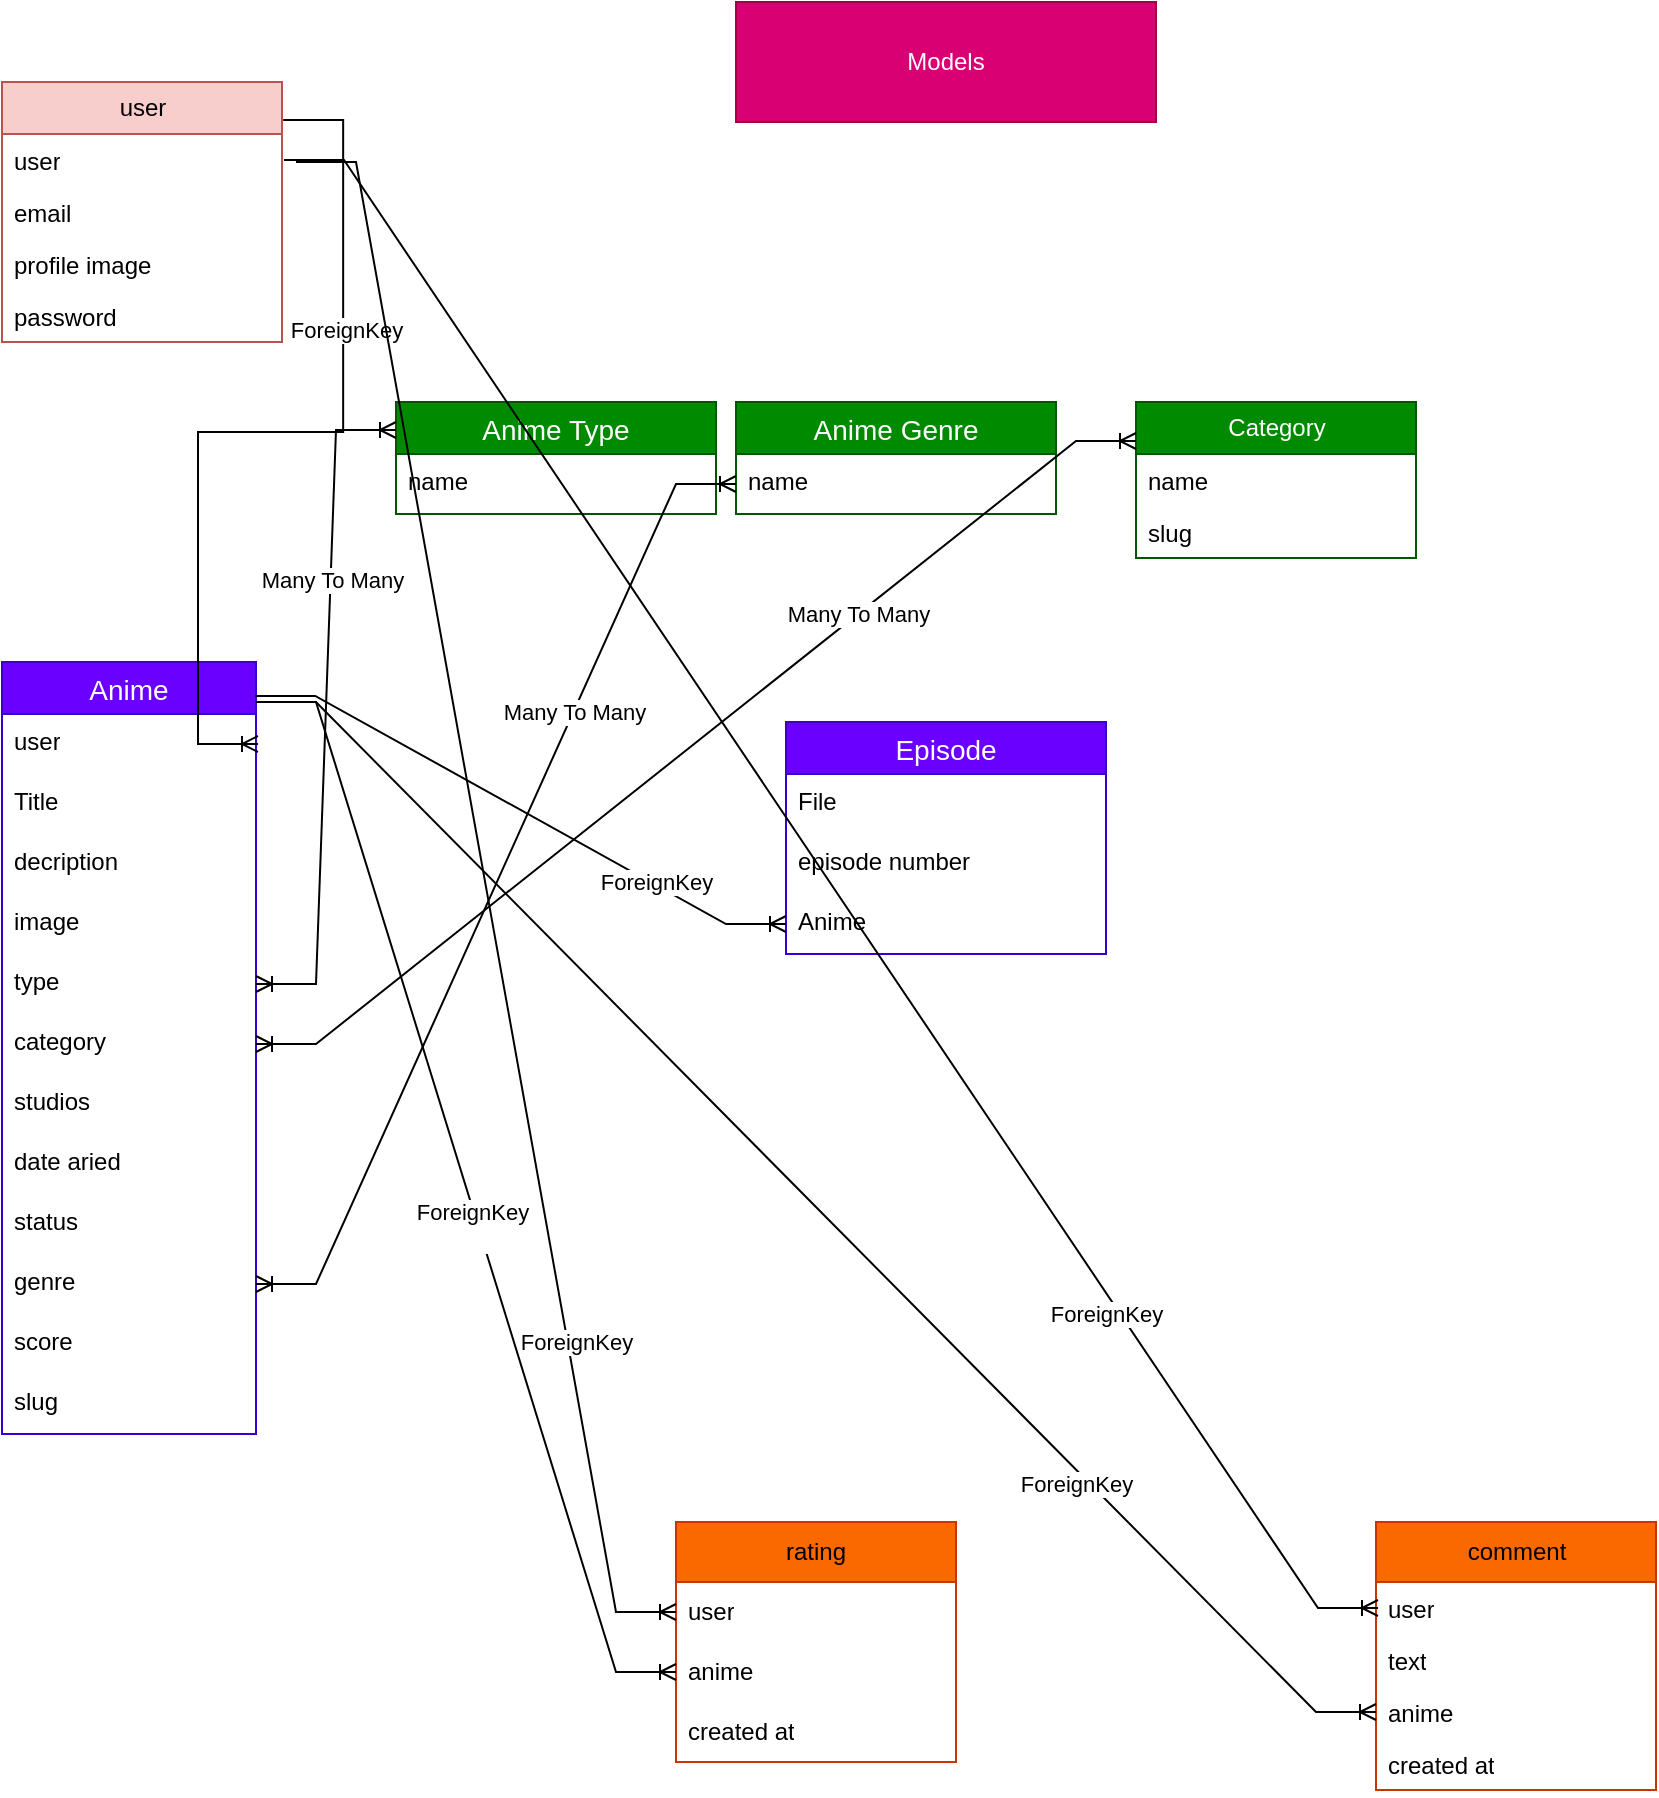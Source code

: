 <mxfile version="24.7.16">
  <diagram id="C5RBs43oDa-KdzZeNtuy" name="Page-1">
    <mxGraphModel dx="1877" dy="557" grid="1" gridSize="10" guides="1" tooltips="1" connect="1" arrows="1" fold="1" page="1" pageScale="1" pageWidth="827" pageHeight="1169" math="0" shadow="0">
      <root>
        <mxCell id="WIyWlLk6GJQsqaUBKTNV-0" />
        <mxCell id="WIyWlLk6GJQsqaUBKTNV-1" parent="WIyWlLk6GJQsqaUBKTNV-0" />
        <mxCell id="Z0Lva0Mk29yvO0osSEcG-0" value="user" style="swimlane;fontStyle=0;childLayout=stackLayout;horizontal=1;startSize=26;fillColor=#f8cecc;horizontalStack=0;resizeParent=1;resizeParentMax=0;resizeLast=0;collapsible=1;marginBottom=0;html=1;strokeColor=#b85450;" parent="WIyWlLk6GJQsqaUBKTNV-1" vertex="1">
          <mxGeometry x="-827" y="40" width="140" height="130" as="geometry" />
        </mxCell>
        <mxCell id="Z0Lva0Mk29yvO0osSEcG-1" value="user" style="text;align=left;verticalAlign=top;spacingLeft=4;spacingRight=4;overflow=hidden;rotatable=0;points=[[0,0.5],[1,0.5]];portConstraint=eastwest;whiteSpace=wrap;html=1;" parent="Z0Lva0Mk29yvO0osSEcG-0" vertex="1">
          <mxGeometry y="26" width="140" height="26" as="geometry" />
        </mxCell>
        <mxCell id="lt9HKoD3IUiAIHY5lhu4-0" value="email" style="text;align=left;verticalAlign=top;spacingLeft=4;spacingRight=4;overflow=hidden;rotatable=0;points=[[0,0.5],[1,0.5]];portConstraint=eastwest;whiteSpace=wrap;html=1;" vertex="1" parent="Z0Lva0Mk29yvO0osSEcG-0">
          <mxGeometry y="52" width="140" height="26" as="geometry" />
        </mxCell>
        <mxCell id="lt9HKoD3IUiAIHY5lhu4-17" value="profile image" style="text;align=left;verticalAlign=top;spacingLeft=4;spacingRight=4;overflow=hidden;rotatable=0;points=[[0,0.5],[1,0.5]];portConstraint=eastwest;whiteSpace=wrap;html=1;" vertex="1" parent="Z0Lva0Mk29yvO0osSEcG-0">
          <mxGeometry y="78" width="140" height="26" as="geometry" />
        </mxCell>
        <mxCell id="Z0Lva0Mk29yvO0osSEcG-2" value="password" style="text;strokeColor=none;fillColor=none;align=left;verticalAlign=top;spacingLeft=4;spacingRight=4;overflow=hidden;rotatable=0;points=[[0,0.5],[1,0.5]];portConstraint=eastwest;whiteSpace=wrap;html=1;" parent="Z0Lva0Mk29yvO0osSEcG-0" vertex="1">
          <mxGeometry y="104" width="140" height="26" as="geometry" />
        </mxCell>
        <mxCell id="Z0Lva0Mk29yvO0osSEcG-4" value="Anime" style="swimlane;fontStyle=0;childLayout=stackLayout;horizontal=1;startSize=26;horizontalStack=0;resizeParent=1;resizeParentMax=0;resizeLast=0;collapsible=1;marginBottom=0;align=center;fontSize=14;fillColor=#6a00ff;fontColor=#ffffff;strokeColor=#3700CC;" parent="WIyWlLk6GJQsqaUBKTNV-1" vertex="1">
          <mxGeometry x="-827" y="330" width="127" height="386" as="geometry" />
        </mxCell>
        <mxCell id="Z0Lva0Mk29yvO0osSEcG-5" value="user" style="text;strokeColor=none;fillColor=none;spacingLeft=4;spacingRight=4;overflow=hidden;rotatable=0;points=[[0,0.5],[1,0.5]];portConstraint=eastwest;fontSize=12;whiteSpace=wrap;html=1;" parent="Z0Lva0Mk29yvO0osSEcG-4" vertex="1">
          <mxGeometry y="26" width="127" height="30" as="geometry" />
        </mxCell>
        <mxCell id="Z0Lva0Mk29yvO0osSEcG-9" value="" style="edgeStyle=entityRelationEdgeStyle;fontSize=12;html=1;endArrow=ERoneToMany;rounded=0;entryX=1;entryY=0.5;entryDx=0;entryDy=0;exitX=0.997;exitY=0.146;exitDx=0;exitDy=0;exitPerimeter=0;" parent="Z0Lva0Mk29yvO0osSEcG-4" edge="1">
          <mxGeometry width="100" height="100" relative="1" as="geometry">
            <mxPoint x="140.58" y="-271.02" as="sourcePoint" />
            <mxPoint x="128" y="41" as="targetPoint" />
            <Array as="points">
              <mxPoint x="168" y="-190" />
              <mxPoint x="158" y="-190" />
            </Array>
          </mxGeometry>
        </mxCell>
        <mxCell id="Z0Lva0Mk29yvO0osSEcG-10" value="ForeignKey" style="edgeLabel;html=1;align=center;verticalAlign=middle;resizable=0;points=[];" parent="Z0Lva0Mk29yvO0osSEcG-9" vertex="1" connectable="0">
          <mxGeometry x="-0.393" y="1" relative="1" as="geometry">
            <mxPoint as="offset" />
          </mxGeometry>
        </mxCell>
        <mxCell id="Z0Lva0Mk29yvO0osSEcG-6" value="Title" style="text;strokeColor=none;fillColor=none;spacingLeft=4;spacingRight=4;overflow=hidden;rotatable=0;points=[[0,0.5],[1,0.5]];portConstraint=eastwest;fontSize=12;whiteSpace=wrap;html=1;" parent="Z0Lva0Mk29yvO0osSEcG-4" vertex="1">
          <mxGeometry y="56" width="127" height="30" as="geometry" />
        </mxCell>
        <mxCell id="Z0Lva0Mk29yvO0osSEcG-7" value="decription" style="text;strokeColor=none;fillColor=none;spacingLeft=4;spacingRight=4;overflow=hidden;rotatable=0;points=[[0,0.5],[1,0.5]];portConstraint=eastwest;fontSize=12;whiteSpace=wrap;html=1;" parent="Z0Lva0Mk29yvO0osSEcG-4" vertex="1">
          <mxGeometry y="86" width="127" height="30" as="geometry" />
        </mxCell>
        <mxCell id="Z0Lva0Mk29yvO0osSEcG-32" value="image" style="text;strokeColor=none;fillColor=none;spacingLeft=4;spacingRight=4;overflow=hidden;rotatable=0;points=[[0,0.5],[1,0.5]];portConstraint=eastwest;fontSize=12;whiteSpace=wrap;html=1;" parent="Z0Lva0Mk29yvO0osSEcG-4" vertex="1">
          <mxGeometry y="116" width="127" height="30" as="geometry" />
        </mxCell>
        <mxCell id="Z0Lva0Mk29yvO0osSEcG-12" value="type" style="text;strokeColor=none;fillColor=none;spacingLeft=4;spacingRight=4;overflow=hidden;rotatable=0;points=[[0,0.5],[1,0.5]];portConstraint=eastwest;fontSize=12;whiteSpace=wrap;html=1;" parent="Z0Lva0Mk29yvO0osSEcG-4" vertex="1">
          <mxGeometry y="146" width="127" height="30" as="geometry" />
        </mxCell>
        <mxCell id="lt9HKoD3IUiAIHY5lhu4-3" value="category" style="text;strokeColor=none;fillColor=none;spacingLeft=4;spacingRight=4;overflow=hidden;rotatable=0;points=[[0,0.5],[1,0.5]];portConstraint=eastwest;fontSize=12;whiteSpace=wrap;html=1;" vertex="1" parent="Z0Lva0Mk29yvO0osSEcG-4">
          <mxGeometry y="176" width="127" height="30" as="geometry" />
        </mxCell>
        <mxCell id="Z0Lva0Mk29yvO0osSEcG-20" value="studios" style="text;strokeColor=none;fillColor=none;spacingLeft=4;spacingRight=4;overflow=hidden;rotatable=0;points=[[0,0.5],[1,0.5]];portConstraint=eastwest;fontSize=12;whiteSpace=wrap;html=1;" parent="Z0Lva0Mk29yvO0osSEcG-4" vertex="1">
          <mxGeometry y="206" width="127" height="30" as="geometry" />
        </mxCell>
        <mxCell id="Z0Lva0Mk29yvO0osSEcG-21" value="date aried" style="text;strokeColor=none;fillColor=none;spacingLeft=4;spacingRight=4;overflow=hidden;rotatable=0;points=[[0,0.5],[1,0.5]];portConstraint=eastwest;fontSize=12;whiteSpace=wrap;html=1;" parent="Z0Lva0Mk29yvO0osSEcG-4" vertex="1">
          <mxGeometry y="236" width="127" height="30" as="geometry" />
        </mxCell>
        <mxCell id="Z0Lva0Mk29yvO0osSEcG-23" value="status" style="text;strokeColor=none;fillColor=none;spacingLeft=4;spacingRight=4;overflow=hidden;rotatable=0;points=[[0,0.5],[1,0.5]];portConstraint=eastwest;fontSize=12;whiteSpace=wrap;html=1;" parent="Z0Lva0Mk29yvO0osSEcG-4" vertex="1">
          <mxGeometry y="266" width="127" height="30" as="geometry" />
        </mxCell>
        <mxCell id="Z0Lva0Mk29yvO0osSEcG-24" value="genre" style="text;strokeColor=none;fillColor=none;spacingLeft=4;spacingRight=4;overflow=hidden;rotatable=0;points=[[0,0.5],[1,0.5]];portConstraint=eastwest;fontSize=12;whiteSpace=wrap;html=1;" parent="Z0Lva0Mk29yvO0osSEcG-4" vertex="1">
          <mxGeometry y="296" width="127" height="30" as="geometry" />
        </mxCell>
        <mxCell id="Z0Lva0Mk29yvO0osSEcG-31" value="score" style="text;strokeColor=none;fillColor=none;spacingLeft=4;spacingRight=4;overflow=hidden;rotatable=0;points=[[0,0.5],[1,0.5]];portConstraint=eastwest;fontSize=12;whiteSpace=wrap;html=1;" parent="Z0Lva0Mk29yvO0osSEcG-4" vertex="1">
          <mxGeometry y="326" width="127" height="30" as="geometry" />
        </mxCell>
        <mxCell id="lt9HKoD3IUiAIHY5lhu4-1" value="slug" style="text;strokeColor=none;fillColor=none;spacingLeft=4;spacingRight=4;overflow=hidden;rotatable=0;points=[[0,0.5],[1,0.5]];portConstraint=eastwest;fontSize=12;whiteSpace=wrap;html=1;" vertex="1" parent="Z0Lva0Mk29yvO0osSEcG-4">
          <mxGeometry y="356" width="127" height="30" as="geometry" />
        </mxCell>
        <mxCell id="Z0Lva0Mk29yvO0osSEcG-8" value="Models" style="rounded=0;whiteSpace=wrap;html=1;fillColor=#d80073;strokeColor=#A50040;fontColor=#ffffff;" parent="WIyWlLk6GJQsqaUBKTNV-1" vertex="1">
          <mxGeometry x="-460" width="210" height="60" as="geometry" />
        </mxCell>
        <mxCell id="Z0Lva0Mk29yvO0osSEcG-13" value="Anime Type" style="swimlane;fontStyle=0;childLayout=stackLayout;horizontal=1;startSize=26;horizontalStack=0;resizeParent=1;resizeParentMax=0;resizeLast=0;collapsible=1;marginBottom=0;align=center;fontSize=14;fillColor=#008a00;fontColor=#ffffff;strokeColor=#005700;" parent="WIyWlLk6GJQsqaUBKTNV-1" vertex="1">
          <mxGeometry x="-630" y="200" width="160" height="56" as="geometry" />
        </mxCell>
        <mxCell id="Z0Lva0Mk29yvO0osSEcG-14" value="name" style="text;strokeColor=none;fillColor=none;spacingLeft=4;spacingRight=4;overflow=hidden;rotatable=0;points=[[0,0.5],[1,0.5]];portConstraint=eastwest;fontSize=12;whiteSpace=wrap;html=1;" parent="Z0Lva0Mk29yvO0osSEcG-13" vertex="1">
          <mxGeometry y="26" width="160" height="30" as="geometry" />
        </mxCell>
        <mxCell id="Z0Lva0Mk29yvO0osSEcG-17" value="" style="edgeStyle=entityRelationEdgeStyle;fontSize=12;html=1;endArrow=ERoneToMany;startArrow=ERoneToMany;rounded=0;exitX=1;exitY=0.5;exitDx=0;exitDy=0;entryX=0;entryY=0.25;entryDx=0;entryDy=0;" parent="WIyWlLk6GJQsqaUBKTNV-1" source="Z0Lva0Mk29yvO0osSEcG-12" target="Z0Lva0Mk29yvO0osSEcG-13" edge="1">
          <mxGeometry width="100" height="100" relative="1" as="geometry">
            <mxPoint x="-480" y="340" as="sourcePoint" />
            <mxPoint x="-380" y="240" as="targetPoint" />
          </mxGeometry>
        </mxCell>
        <mxCell id="Z0Lva0Mk29yvO0osSEcG-18" value="Many To Many" style="edgeLabel;html=1;align=center;verticalAlign=middle;resizable=0;points=[];" parent="Z0Lva0Mk29yvO0osSEcG-17" vertex="1" connectable="0">
          <mxGeometry x="0.38" relative="1" as="geometry">
            <mxPoint as="offset" />
          </mxGeometry>
        </mxCell>
        <mxCell id="Z0Lva0Mk29yvO0osSEcG-25" value="Anime Genre" style="swimlane;fontStyle=0;childLayout=stackLayout;horizontal=1;startSize=26;horizontalStack=0;resizeParent=1;resizeParentMax=0;resizeLast=0;collapsible=1;marginBottom=0;align=center;fontSize=14;fillColor=#008a00;fontColor=#ffffff;strokeColor=#005700;" parent="WIyWlLk6GJQsqaUBKTNV-1" vertex="1">
          <mxGeometry x="-460" y="200" width="160" height="56" as="geometry" />
        </mxCell>
        <mxCell id="Z0Lva0Mk29yvO0osSEcG-26" value="name" style="text;strokeColor=none;fillColor=none;spacingLeft=4;spacingRight=4;overflow=hidden;rotatable=0;points=[[0,0.5],[1,0.5]];portConstraint=eastwest;fontSize=12;whiteSpace=wrap;html=1;" parent="Z0Lva0Mk29yvO0osSEcG-25" vertex="1">
          <mxGeometry y="26" width="160" height="30" as="geometry" />
        </mxCell>
        <mxCell id="Z0Lva0Mk29yvO0osSEcG-29" value="" style="edgeStyle=entityRelationEdgeStyle;fontSize=12;html=1;endArrow=ERoneToMany;startArrow=ERoneToMany;rounded=0;exitX=1;exitY=0.5;exitDx=0;exitDy=0;entryX=0;entryY=0.5;entryDx=0;entryDy=0;" parent="WIyWlLk6GJQsqaUBKTNV-1" target="Z0Lva0Mk29yvO0osSEcG-26" edge="1" source="Z0Lva0Mk29yvO0osSEcG-24">
          <mxGeometry width="100" height="100" relative="1" as="geometry">
            <mxPoint x="-667" y="585" as="sourcePoint" />
            <mxPoint x="-300" y="249" as="targetPoint" />
          </mxGeometry>
        </mxCell>
        <mxCell id="Z0Lva0Mk29yvO0osSEcG-30" value="Many To Many" style="edgeLabel;html=1;align=center;verticalAlign=middle;resizable=0;points=[];" parent="Z0Lva0Mk29yvO0osSEcG-29" vertex="1" connectable="0">
          <mxGeometry x="0.38" relative="1" as="geometry">
            <mxPoint as="offset" />
          </mxGeometry>
        </mxCell>
        <mxCell id="Z0Lva0Mk29yvO0osSEcG-33" value="Episode" style="swimlane;fontStyle=0;childLayout=stackLayout;horizontal=1;startSize=26;horizontalStack=0;resizeParent=1;resizeParentMax=0;resizeLast=0;collapsible=1;marginBottom=0;align=center;fontSize=14;fillColor=#6a00ff;fontColor=#ffffff;strokeColor=#3700CC;" parent="WIyWlLk6GJQsqaUBKTNV-1" vertex="1">
          <mxGeometry x="-435" y="360" width="160" height="116" as="geometry" />
        </mxCell>
        <mxCell id="Z0Lva0Mk29yvO0osSEcG-35" value="File" style="text;strokeColor=none;fillColor=none;spacingLeft=4;spacingRight=4;overflow=hidden;rotatable=0;points=[[0,0.5],[1,0.5]];portConstraint=eastwest;fontSize=12;whiteSpace=wrap;html=1;" parent="Z0Lva0Mk29yvO0osSEcG-33" vertex="1">
          <mxGeometry y="26" width="160" height="30" as="geometry" />
        </mxCell>
        <mxCell id="Z0Lva0Mk29yvO0osSEcG-36" value="episode number" style="text;strokeColor=none;fillColor=none;spacingLeft=4;spacingRight=4;overflow=hidden;rotatable=0;points=[[0,0.5],[1,0.5]];portConstraint=eastwest;fontSize=12;whiteSpace=wrap;html=1;" parent="Z0Lva0Mk29yvO0osSEcG-33" vertex="1">
          <mxGeometry y="56" width="160" height="30" as="geometry" />
        </mxCell>
        <mxCell id="Z0Lva0Mk29yvO0osSEcG-37" value="Anime" style="text;strokeColor=none;fillColor=none;spacingLeft=4;spacingRight=4;overflow=hidden;rotatable=0;points=[[0,0.5],[1,0.5]];portConstraint=eastwest;fontSize=12;whiteSpace=wrap;html=1;" parent="Z0Lva0Mk29yvO0osSEcG-33" vertex="1">
          <mxGeometry y="86" width="160" height="30" as="geometry" />
        </mxCell>
        <mxCell id="Z0Lva0Mk29yvO0osSEcG-38" value="" style="edgeStyle=entityRelationEdgeStyle;fontSize=12;html=1;endArrow=ERoneToMany;rounded=0;entryX=0;entryY=0.5;entryDx=0;entryDy=0;exitX=0.997;exitY=0.044;exitDx=0;exitDy=0;exitPerimeter=0;" parent="WIyWlLk6GJQsqaUBKTNV-1" source="Z0Lva0Mk29yvO0osSEcG-4" target="Z0Lva0Mk29yvO0osSEcG-37" edge="1">
          <mxGeometry width="100" height="100" relative="1" as="geometry">
            <mxPoint x="-190" y="170" as="sourcePoint" />
            <mxPoint x="-170" y="450" as="targetPoint" />
          </mxGeometry>
        </mxCell>
        <mxCell id="lt9HKoD3IUiAIHY5lhu4-12" value="ForeignKey" style="edgeLabel;html=1;align=center;verticalAlign=middle;resizable=0;points=[];" vertex="1" connectable="0" parent="Z0Lva0Mk29yvO0osSEcG-38">
          <mxGeometry x="0.002" y="1" relative="1" as="geometry">
            <mxPoint x="67" y="37" as="offset" />
          </mxGeometry>
        </mxCell>
        <mxCell id="lt9HKoD3IUiAIHY5lhu4-4" value="Category" style="swimlane;fontStyle=0;childLayout=stackLayout;horizontal=1;startSize=26;fillColor=#008a00;horizontalStack=0;resizeParent=1;resizeParentMax=0;resizeLast=0;collapsible=1;marginBottom=0;html=1;strokeColor=#005700;fontColor=#ffffff;" vertex="1" parent="WIyWlLk6GJQsqaUBKTNV-1">
          <mxGeometry x="-260" y="200" width="140" height="78" as="geometry" />
        </mxCell>
        <mxCell id="lt9HKoD3IUiAIHY5lhu4-5" value="name" style="text;strokeColor=none;fillColor=none;align=left;verticalAlign=top;spacingLeft=4;spacingRight=4;overflow=hidden;rotatable=0;points=[[0,0.5],[1,0.5]];portConstraint=eastwest;whiteSpace=wrap;html=1;" vertex="1" parent="lt9HKoD3IUiAIHY5lhu4-4">
          <mxGeometry y="26" width="140" height="26" as="geometry" />
        </mxCell>
        <mxCell id="lt9HKoD3IUiAIHY5lhu4-6" value="slug" style="text;strokeColor=none;fillColor=none;align=left;verticalAlign=top;spacingLeft=4;spacingRight=4;overflow=hidden;rotatable=0;points=[[0,0.5],[1,0.5]];portConstraint=eastwest;whiteSpace=wrap;html=1;" vertex="1" parent="lt9HKoD3IUiAIHY5lhu4-4">
          <mxGeometry y="52" width="140" height="26" as="geometry" />
        </mxCell>
        <mxCell id="lt9HKoD3IUiAIHY5lhu4-10" value="" style="edgeStyle=entityRelationEdgeStyle;fontSize=12;html=1;endArrow=ERoneToMany;startArrow=ERoneToMany;rounded=0;exitX=1;exitY=0.5;exitDx=0;exitDy=0;entryX=0;entryY=0.25;entryDx=0;entryDy=0;" edge="1" parent="WIyWlLk6GJQsqaUBKTNV-1" source="lt9HKoD3IUiAIHY5lhu4-3" target="lt9HKoD3IUiAIHY5lhu4-4">
          <mxGeometry width="100" height="100" relative="1" as="geometry">
            <mxPoint x="-170" y="587" as="sourcePoint" />
            <mxPoint x="-133" y="310" as="targetPoint" />
          </mxGeometry>
        </mxCell>
        <mxCell id="lt9HKoD3IUiAIHY5lhu4-11" value="Many To Many" style="edgeLabel;html=1;align=center;verticalAlign=middle;resizable=0;points=[];" vertex="1" connectable="0" parent="lt9HKoD3IUiAIHY5lhu4-10">
          <mxGeometry x="0.38" relative="1" as="geometry">
            <mxPoint as="offset" />
          </mxGeometry>
        </mxCell>
        <mxCell id="lt9HKoD3IUiAIHY5lhu4-13" value="comment" style="swimlane;fontStyle=0;childLayout=stackLayout;horizontal=1;startSize=30;fillColor=#fa6800;horizontalStack=0;resizeParent=1;resizeParentMax=0;resizeLast=0;collapsible=1;marginBottom=0;html=1;strokeColor=#C73500;fontColor=#000000;" vertex="1" parent="WIyWlLk6GJQsqaUBKTNV-1">
          <mxGeometry x="-140" y="760" width="140" height="134" as="geometry" />
        </mxCell>
        <mxCell id="lt9HKoD3IUiAIHY5lhu4-14" value="user" style="text;strokeColor=none;fillColor=none;align=left;verticalAlign=top;spacingLeft=4;spacingRight=4;overflow=hidden;rotatable=0;points=[[0,0.5],[1,0.5]];portConstraint=eastwest;whiteSpace=wrap;html=1;" vertex="1" parent="lt9HKoD3IUiAIHY5lhu4-13">
          <mxGeometry y="30" width="140" height="26" as="geometry" />
        </mxCell>
        <mxCell id="lt9HKoD3IUiAIHY5lhu4-15" value="text" style="text;strokeColor=none;fillColor=none;align=left;verticalAlign=top;spacingLeft=4;spacingRight=4;overflow=hidden;rotatable=0;points=[[0,0.5],[1,0.5]];portConstraint=eastwest;whiteSpace=wrap;html=1;" vertex="1" parent="lt9HKoD3IUiAIHY5lhu4-13">
          <mxGeometry y="56" width="140" height="26" as="geometry" />
        </mxCell>
        <mxCell id="lt9HKoD3IUiAIHY5lhu4-21" value="anime" style="text;strokeColor=none;fillColor=none;align=left;verticalAlign=top;spacingLeft=4;spacingRight=4;overflow=hidden;rotatable=0;points=[[0,0.5],[1,0.5]];portConstraint=eastwest;whiteSpace=wrap;html=1;" vertex="1" parent="lt9HKoD3IUiAIHY5lhu4-13">
          <mxGeometry y="82" width="140" height="26" as="geometry" />
        </mxCell>
        <mxCell id="lt9HKoD3IUiAIHY5lhu4-16" value="created at" style="text;strokeColor=none;fillColor=none;align=left;verticalAlign=top;spacingLeft=4;spacingRight=4;overflow=hidden;rotatable=0;points=[[0,0.5],[1,0.5]];portConstraint=eastwest;whiteSpace=wrap;html=1;" vertex="1" parent="lt9HKoD3IUiAIHY5lhu4-13">
          <mxGeometry y="108" width="140" height="26" as="geometry" />
        </mxCell>
        <mxCell id="lt9HKoD3IUiAIHY5lhu4-19" value="" style="edgeStyle=entityRelationEdgeStyle;fontSize=12;html=1;endArrow=ERoneToMany;rounded=0;entryX=0;entryY=0.5;entryDx=0;entryDy=0;exitX=1;exitY=0.5;exitDx=0;exitDy=0;" edge="1" parent="WIyWlLk6GJQsqaUBKTNV-1">
          <mxGeometry width="100" height="100" relative="1" as="geometry">
            <mxPoint x="-686" y="79" as="sourcePoint" />
            <mxPoint x="-139" y="803" as="targetPoint" />
            <Array as="points">
              <mxPoint x="-686" y="80" />
            </Array>
          </mxGeometry>
        </mxCell>
        <mxCell id="lt9HKoD3IUiAIHY5lhu4-20" value="ForeignKey" style="edgeLabel;html=1;align=center;verticalAlign=middle;resizable=0;points=[];" vertex="1" connectable="0" parent="lt9HKoD3IUiAIHY5lhu4-19">
          <mxGeometry x="0.002" y="1" relative="1" as="geometry">
            <mxPoint x="136" y="215" as="offset" />
          </mxGeometry>
        </mxCell>
        <mxCell id="lt9HKoD3IUiAIHY5lhu4-22" value="" style="edgeStyle=entityRelationEdgeStyle;fontSize=12;html=1;endArrow=ERoneToMany;rounded=0;entryX=0;entryY=0.5;entryDx=0;entryDy=0;" edge="1" parent="WIyWlLk6GJQsqaUBKTNV-1" target="lt9HKoD3IUiAIHY5lhu4-21">
          <mxGeometry width="100" height="100" relative="1" as="geometry">
            <mxPoint x="-700" y="350" as="sourcePoint" />
            <mxPoint x="-73" y="1309" as="targetPoint" />
          </mxGeometry>
        </mxCell>
        <mxCell id="lt9HKoD3IUiAIHY5lhu4-23" value="ForeignKey" style="edgeLabel;html=1;align=center;verticalAlign=middle;resizable=0;points=[];" vertex="1" connectable="0" parent="lt9HKoD3IUiAIHY5lhu4-22">
          <mxGeometry x="0.002" y="1" relative="1" as="geometry">
            <mxPoint x="129" y="138" as="offset" />
          </mxGeometry>
        </mxCell>
        <mxCell id="lt9HKoD3IUiAIHY5lhu4-24" value="rating" style="swimlane;fontStyle=0;childLayout=stackLayout;horizontal=1;startSize=30;horizontalStack=0;resizeParent=1;resizeParentMax=0;resizeLast=0;collapsible=1;marginBottom=0;whiteSpace=wrap;html=1;fillColor=#fa6800;fontColor=#000000;strokeColor=#C73500;" vertex="1" parent="WIyWlLk6GJQsqaUBKTNV-1">
          <mxGeometry x="-490" y="760" width="140" height="120" as="geometry" />
        </mxCell>
        <mxCell id="lt9HKoD3IUiAIHY5lhu4-25" value="user" style="text;strokeColor=none;fillColor=none;align=left;verticalAlign=middle;spacingLeft=4;spacingRight=4;overflow=hidden;points=[[0,0.5],[1,0.5]];portConstraint=eastwest;rotatable=0;whiteSpace=wrap;html=1;" vertex="1" parent="lt9HKoD3IUiAIHY5lhu4-24">
          <mxGeometry y="30" width="140" height="30" as="geometry" />
        </mxCell>
        <mxCell id="lt9HKoD3IUiAIHY5lhu4-26" value="anime" style="text;strokeColor=none;fillColor=none;align=left;verticalAlign=middle;spacingLeft=4;spacingRight=4;overflow=hidden;points=[[0,0.5],[1,0.5]];portConstraint=eastwest;rotatable=0;whiteSpace=wrap;html=1;" vertex="1" parent="lt9HKoD3IUiAIHY5lhu4-24">
          <mxGeometry y="60" width="140" height="30" as="geometry" />
        </mxCell>
        <mxCell id="lt9HKoD3IUiAIHY5lhu4-27" value="created at" style="text;strokeColor=none;fillColor=none;align=left;verticalAlign=middle;spacingLeft=4;spacingRight=4;overflow=hidden;points=[[0,0.5],[1,0.5]];portConstraint=eastwest;rotatable=0;whiteSpace=wrap;html=1;" vertex="1" parent="lt9HKoD3IUiAIHY5lhu4-24">
          <mxGeometry y="90" width="140" height="30" as="geometry" />
        </mxCell>
        <mxCell id="lt9HKoD3IUiAIHY5lhu4-28" value="" style="edgeStyle=entityRelationEdgeStyle;fontSize=12;html=1;endArrow=ERoneToMany;rounded=0;entryX=0;entryY=0.5;entryDx=0;entryDy=0;" edge="1" parent="WIyWlLk6GJQsqaUBKTNV-1">
          <mxGeometry width="100" height="100" relative="1" as="geometry">
            <mxPoint x="-680" y="80" as="sourcePoint" />
            <mxPoint x="-490" y="805" as="targetPoint" />
          </mxGeometry>
        </mxCell>
        <mxCell id="lt9HKoD3IUiAIHY5lhu4-29" value="ForeignKey" style="edgeLabel;html=1;align=center;verticalAlign=middle;resizable=0;points=[];" vertex="1" connectable="0" parent="lt9HKoD3IUiAIHY5lhu4-28">
          <mxGeometry x="0.002" y="1" relative="1" as="geometry">
            <mxPoint x="44" y="227" as="offset" />
          </mxGeometry>
        </mxCell>
        <mxCell id="lt9HKoD3IUiAIHY5lhu4-30" value="" style="edgeStyle=entityRelationEdgeStyle;fontSize=12;html=1;endArrow=ERoneToMany;rounded=0;entryX=0;entryY=0.5;entryDx=0;entryDy=0;" edge="1" parent="WIyWlLk6GJQsqaUBKTNV-1" target="lt9HKoD3IUiAIHY5lhu4-26">
          <mxGeometry width="100" height="100" relative="1" as="geometry">
            <mxPoint x="-700" y="350" as="sourcePoint" />
            <mxPoint x="-580" y="780" as="targetPoint" />
            <Array as="points">
              <mxPoint x="-490" y="1050" />
            </Array>
          </mxGeometry>
        </mxCell>
        <mxCell id="lt9HKoD3IUiAIHY5lhu4-31" value="ForeignKey&lt;div&gt;&lt;br&gt;&lt;/div&gt;" style="edgeLabel;html=1;align=center;verticalAlign=middle;resizable=0;points=[];" vertex="1" connectable="0" parent="lt9HKoD3IUiAIHY5lhu4-30">
          <mxGeometry x="0.07" y="-3" relative="1" as="geometry">
            <mxPoint as="offset" />
          </mxGeometry>
        </mxCell>
      </root>
    </mxGraphModel>
  </diagram>
</mxfile>
